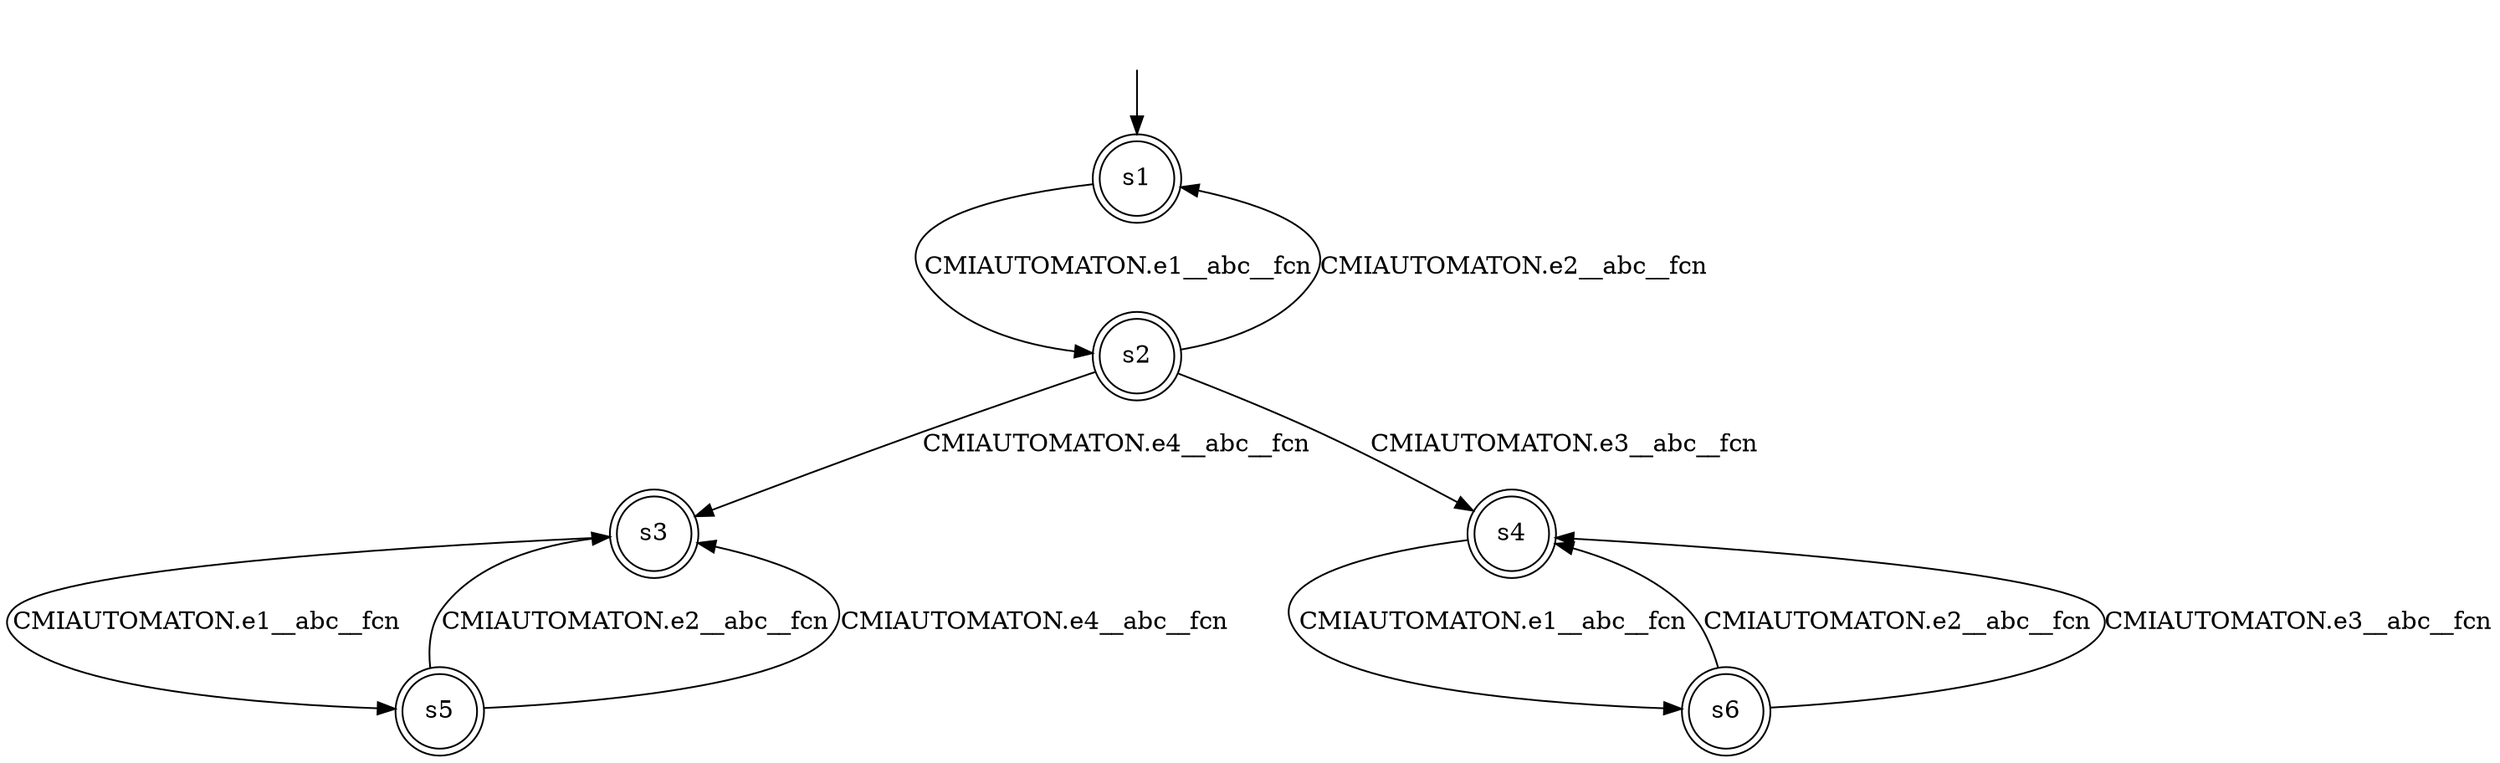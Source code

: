 digraph automaton {
	1 [label=<s1> shape="doublecircle"];
	2 [label=<s2> shape="doublecircle"];
	3 [label=<s3> shape="doublecircle"];
	4 [label=<s4> shape="doublecircle"];
	5 [label=<s5> shape="doublecircle"];
	6 [label=<s6> shape="doublecircle"];
	__init1 [label=<> shape="none"];
	__init1 -> 1;
	1 -> 2 [label=<CMIAUTOMATON.e1__abc__fcn> id="1-0-2"];
	2 -> 1 [label=<CMIAUTOMATON.e2__abc__fcn> id="2-0-1"];
	2 -> 3 [label=<CMIAUTOMATON.e4__abc__fcn> id="2-1-3"];
	2 -> 4 [label=<CMIAUTOMATON.e3__abc__fcn> id="2-2-4"];
	3 -> 5 [label=<CMIAUTOMATON.e1__abc__fcn> id="3-0-5"];
	4 -> 6 [label=<CMIAUTOMATON.e1__abc__fcn> id="4-0-6"];
	5 -> 3 [label=<CMIAUTOMATON.e2__abc__fcn> id="5-0-3"];
	5 -> 3 [label=<CMIAUTOMATON.e4__abc__fcn> id="5-1-3"];
	6 -> 4 [label=<CMIAUTOMATON.e2__abc__fcn> id="6-0-4"];
	6 -> 4 [label=<CMIAUTOMATON.e3__abc__fcn> id="6-1-4"];
}
